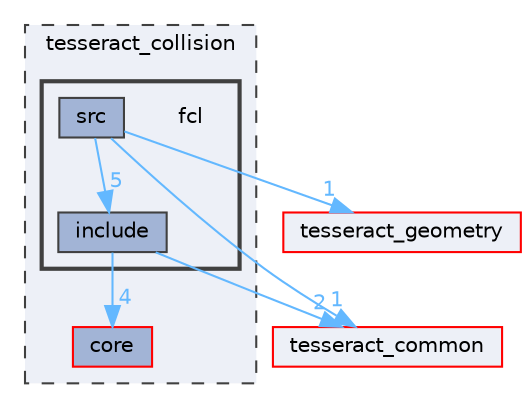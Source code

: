 digraph "tesseract_collision/fcl"
{
 // LATEX_PDF_SIZE
  bgcolor="transparent";
  edge [fontname=Helvetica,fontsize=10,labelfontname=Helvetica,labelfontsize=10];
  node [fontname=Helvetica,fontsize=10,shape=box,height=0.2,width=0.4];
  compound=true
  subgraph clusterdir_10d374c56a837e7f10014d66610d1e74 {
    graph [ bgcolor="#edf0f7", pencolor="grey25", label="tesseract_collision", fontname=Helvetica,fontsize=10 style="filled,dashed", URL="dir_10d374c56a837e7f10014d66610d1e74.html",tooltip=""]
  dir_3cc4793d26fe710183f6534c88691bb7 [label="core", fillcolor="#a2b4d6", color="red", style="filled", URL="dir_3cc4793d26fe710183f6534c88691bb7.html",tooltip=""];
  subgraph clusterdir_a516f7df1f21978c60785d4c91e5ac82 {
    graph [ bgcolor="#edf0f7", pencolor="grey25", label="", fontname=Helvetica,fontsize=10 style="filled,bold", URL="dir_a516f7df1f21978c60785d4c91e5ac82.html",tooltip=""]
    dir_a516f7df1f21978c60785d4c91e5ac82 [shape=plaintext, label="fcl"];
  dir_6dbd9690ad10c28e88f001a2b8d99d11 [label="include", fillcolor="#a2b4d6", color="grey25", style="filled", URL="dir_6dbd9690ad10c28e88f001a2b8d99d11.html",tooltip=""];
  dir_a5788fd5d1ddc63aba4852c71d32810b [label="src", fillcolor="#a2b4d6", color="grey25", style="filled", URL="dir_a5788fd5d1ddc63aba4852c71d32810b.html",tooltip=""];
  }
  }
  dir_8430b83f3af685b4c96d298a32e9aa37 [label="tesseract_common", fillcolor="#edf0f7", color="red", style="filled", URL="dir_8430b83f3af685b4c96d298a32e9aa37.html",tooltip=""];
  dir_48d618810f42ebb74ce6e28217206bba [label="tesseract_geometry", fillcolor="#edf0f7", color="red", style="filled", URL="dir_48d618810f42ebb74ce6e28217206bba.html",tooltip=""];
  dir_6dbd9690ad10c28e88f001a2b8d99d11->dir_3cc4793d26fe710183f6534c88691bb7 [headlabel="4", labeldistance=1.5 headhref="dir_000029_000007.html" color="steelblue1" fontcolor="steelblue1"];
  dir_6dbd9690ad10c28e88f001a2b8d99d11->dir_8430b83f3af685b4c96d298a32e9aa37 [headlabel="2", labeldistance=1.5 headhref="dir_000029_000075.html" color="steelblue1" fontcolor="steelblue1"];
  dir_a5788fd5d1ddc63aba4852c71d32810b->dir_48d618810f42ebb74ce6e28217206bba [headlabel="1", labeldistance=1.5 headhref="dir_000055_000079.html" color="steelblue1" fontcolor="steelblue1"];
  dir_a5788fd5d1ddc63aba4852c71d32810b->dir_6dbd9690ad10c28e88f001a2b8d99d11 [headlabel="5", labeldistance=1.5 headhref="dir_000055_000029.html" color="steelblue1" fontcolor="steelblue1"];
  dir_a5788fd5d1ddc63aba4852c71d32810b->dir_8430b83f3af685b4c96d298a32e9aa37 [headlabel="1", labeldistance=1.5 headhref="dir_000055_000075.html" color="steelblue1" fontcolor="steelblue1"];
}
